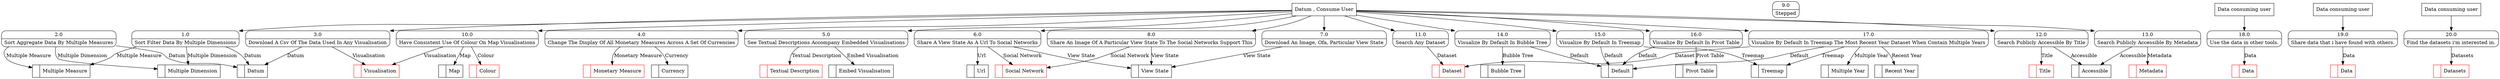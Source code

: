 digraph dfd2{ 
node[shape=record]
200 [label="<f0>  |<f1> Multiple Dimension " ];
201 [label="<f0>  |<f1> Datum " ];
202 [label="<f0>  |<f1> Multiple Measure " ];
203 [label="<f0>  |<f1> Visualisation " color=red];
204 [label="<f0>  |<f1> Currency " ];
205 [label="<f0>  |<f1> Monetary Measure " color=red];
206 [label="<f0>  |<f1> Embed Visualisation " ];
207 [label="<f0>  |<f1> Textual Description " color=red];
208 [label="<f0>  |<f1> View State " ];
209 [label="<f0>  |<f1> Social Network " color=red];
210 [label="<f0>  |<f1> Url " ];
211 [label="<f0>  |<f1> Colour " color=red];
212 [label="<f0>  |<f1> Accessible " ];
213 [label="<f0>  |<f1> Title " color=red];
214 [label="<f0>  |<f1> Metadata " color=red];
215 [label="<f0>  |<f1> Dataset " color=red];
216 [label="<f0>  |<f1> Bubble Tree " ];
217 [label="<f0>  |<f1> Default " ];
218 [label="<f0>  |<f1> Treemap " ];
219 [label="<f0>  |<f1> Multiple Year " ];
220 [label="<f0>  |<f1> Recent Year " ];
221 [label="<f0>  |<f1> Pivot Table " ];
222 [label="<f0>  |<f1> Map " ];
223 [label="Datum , Consume User" shape=box];
224 [label="{<f0> 1.0|<f1> Sort Filter Data By Multiple Dimensions }" shape=Mrecord];
225 [label="{<f0> 2.0|<f1> Sort Aggregate Data By Multiple Measures }" shape=Mrecord];
226 [label="{<f0> 3.0|<f1> Download A Csv Of The Data Used In Any Visualisation }" shape=Mrecord];
227 [label="{<f0> 4.0|<f1> Change The Display Of All Monetary Measures Across A Set Of Currencies }" shape=Mrecord];
228 [label="{<f0> 5.0|<f1> See Textual Descriptions Accompany Embedded Visualisations }" shape=Mrecord];
229 [label="{<f0> 6.0|<f1> Share A View State As A Url To Social Networks }" shape=Mrecord];
230 [label="{<f0> 7.0|<f1> Download An Image, Ofa, Particular View State }" shape=Mrecord];
231 [label="{<f0> 8.0|<f1> Share An Image Of A Particular View State To The Social Networks Support This }" shape=Mrecord];
232 [label="{<f0> 9.0|<f1> Stepped }" shape=Mrecord];
233 [label="{<f0> 10.0|<f1> Have Consistent Use Of Colour On Map Visualisations }" shape=Mrecord];
234 [label="{<f0> 11.0|<f1> Search Any Dataset }" shape=Mrecord];
235 [label="{<f0> 12.0|<f1> Search Publicly Accessible By Title }" shape=Mrecord];
236 [label="{<f0> 13.0|<f1> Search Publicly Accessible By Metadata }" shape=Mrecord];
237 [label="{<f0> 14.0|<f1> Visualize By Default In Bubble Tree }" shape=Mrecord];
238 [label="{<f0> 15.0|<f1> Visualize By Default In Treemap }" shape=Mrecord];
239 [label="{<f0> 16.0|<f1> Visualize By Default In Pivot Table }" shape=Mrecord];
240 [label="{<f0> 17.0|<f1> Visualize By Default In Treemap The Most Recent Year Dataset When Contain Multiple Years }" shape=Mrecord];
18 [label="{<f0> 18.0|<f1> Use the data in other tools. }" shape=Mrecord];
1000 [label="Data consuming user" shape=box];
1000 -> 18
1002 [label="<f0>  |<f1> Data " color=red];
18 -> 1002 [label="Data"]
19 [label="{<f0> 19.0|<f1> Share data that i have found with others. }" shape=Mrecord];
1004 [label="Data consuming user" shape=box];
1004 -> 19
1006 [label="<f0>  |<f1> Data " color=red];
19 -> 1006 [label="Data"]
20 [label="{<f0> 20.0|<f1> Find the datasets i'm interested in. }" shape=Mrecord];
1008 [label="Data consuming user" shape=box];
1008 -> 20
1010 [label="<f0>  |<f1> Datasets " color=red];
20 -> 1010 [label="Datasets"]
223 -> 224
223 -> 226
223 -> 227
223 -> 228
223 -> 229
223 -> 230
223 -> 231
223 -> 233
223 -> 234
223 -> 235
223 -> 236
223 -> 237
223 -> 238
223 -> 239
223 -> 240
224 -> 201 [label="Datum"]
224 -> 200 [label="Multiple Dimension"]
224 -> 202 [label="Multiple Measure"]
225 -> 200 [label="Multiple Dimension"]
225 -> 202 [label="Multiple Measure"]
225 -> 201 [label="Datum"]
226 -> 203 [label="Visualisation"]
226 -> 201 [label="Datum"]
227 -> 205 [label="Monetary Measure"]
227 -> 204 [label="Currency"]
228 -> 207 [label="Textual Description"]
228 -> 206 [label="Embed Visualisation"]
229 -> 208 [label="View State"]
229 -> 210 [label="Url"]
229 -> 209 [label="Social Network"]
230 -> 208 [label="View State"]
231 -> 208 [label="View State"]
231 -> 209 [label="Social Network"]
233 -> 211 [label="Colour"]
233 -> 203 [label="Visualisation"]
234 -> 215 [label="Dataset"]
235 -> 212 [label="Accessible"]
235 -> 213 [label="Title"]
236 -> 214 [label="Metadata"]
236 -> 212 [label="Accessible"]
237 -> 216 [label="Bubble Tree"]
237 -> 217 [label="Default"]
238 -> 217 [label="Default"]
238 -> 218 [label="Treemap"]
239 -> 221 [label="Pivot Table"]
239 -> 217 [label="Default"]
240 -> 217 [label="Default"]
240 -> 218 [label="Treemap"]
240 -> 219 [label="Multiple Year"]
240 -> 220 [label="Recent Year"]
240 -> 215 [label="Dataset"]
233 -> 222 [label="Map"]
}